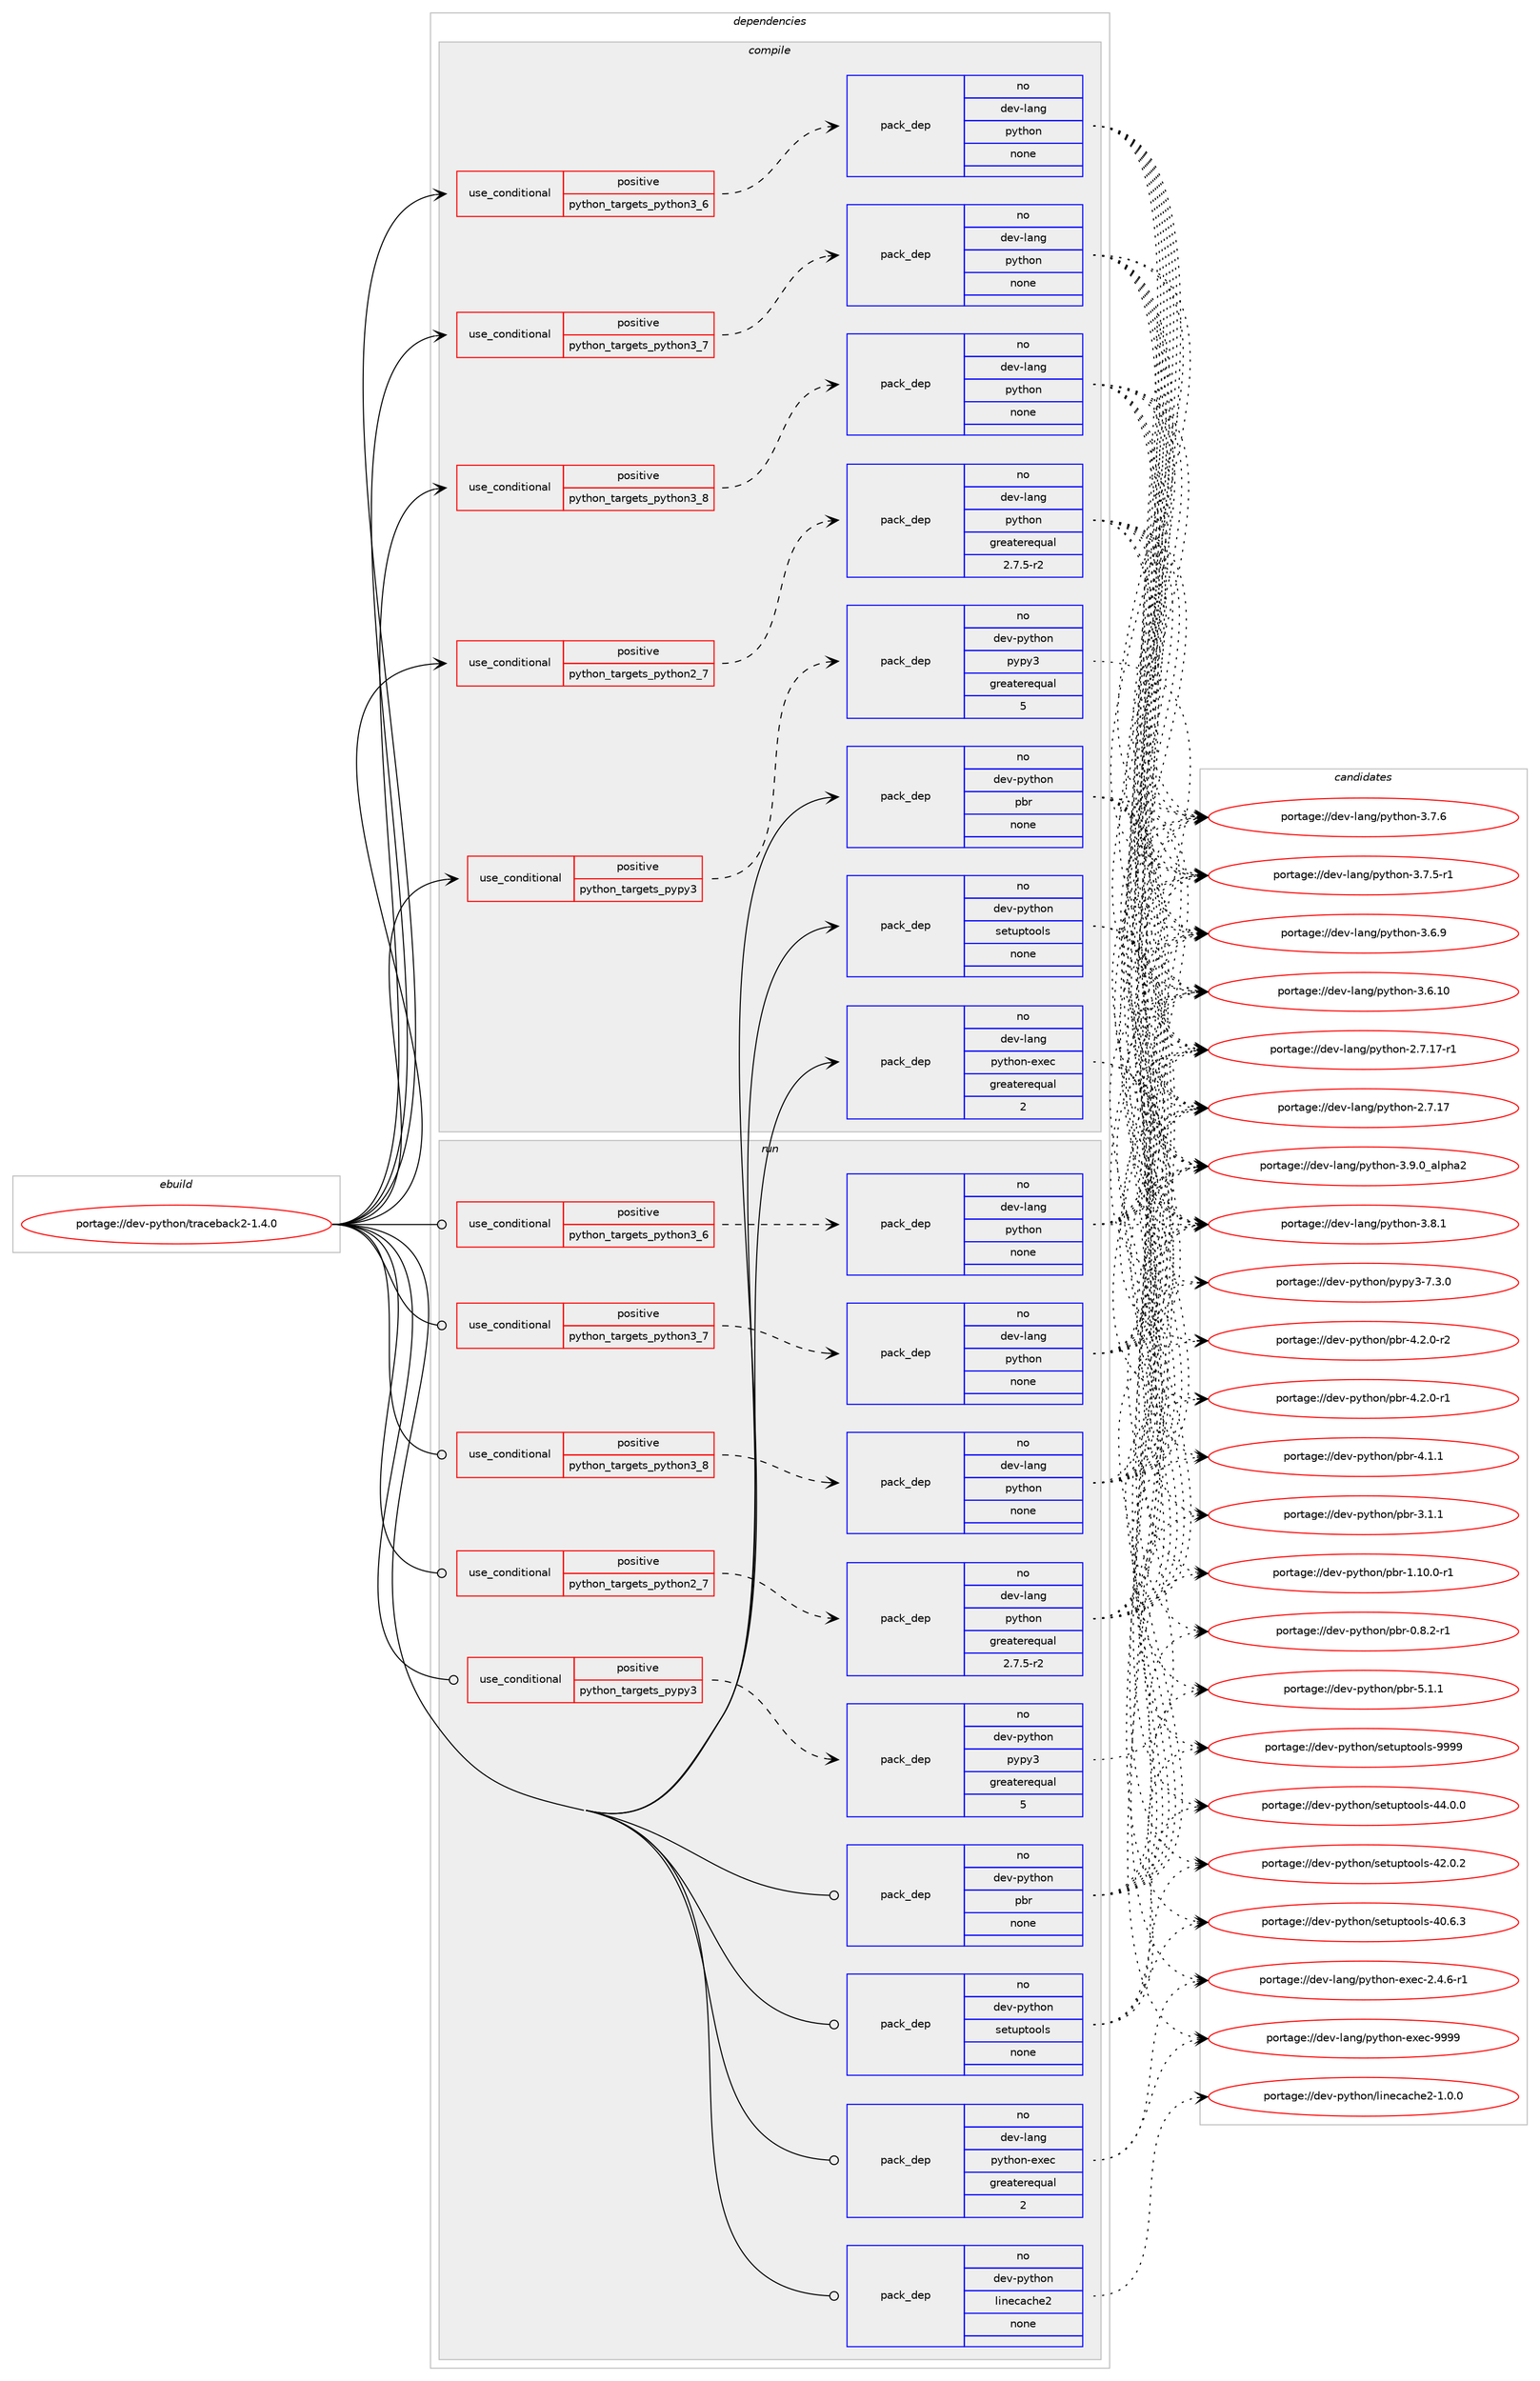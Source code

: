 digraph prolog {

# *************
# Graph options
# *************

newrank=true;
concentrate=true;
compound=true;
graph [rankdir=LR,fontname=Helvetica,fontsize=10,ranksep=1.5];#, ranksep=2.5, nodesep=0.2];
edge  [arrowhead=vee];
node  [fontname=Helvetica,fontsize=10];

# **********
# The ebuild
# **********

subgraph cluster_leftcol {
color=gray;
rank=same;
label=<<i>ebuild</i>>;
id [label="portage://dev-python/traceback2-1.4.0", color=red, width=4, href="../dev-python/traceback2-1.4.0.svg"];
}

# ****************
# The dependencies
# ****************

subgraph cluster_midcol {
color=gray;
label=<<i>dependencies</i>>;
subgraph cluster_compile {
fillcolor="#eeeeee";
style=filled;
label=<<i>compile</i>>;
subgraph cond104584 {
dependency421339 [label=<<TABLE BORDER="0" CELLBORDER="1" CELLSPACING="0" CELLPADDING="4"><TR><TD ROWSPAN="3" CELLPADDING="10">use_conditional</TD></TR><TR><TD>positive</TD></TR><TR><TD>python_targets_pypy3</TD></TR></TABLE>>, shape=none, color=red];
subgraph pack311858 {
dependency421340 [label=<<TABLE BORDER="0" CELLBORDER="1" CELLSPACING="0" CELLPADDING="4" WIDTH="220"><TR><TD ROWSPAN="6" CELLPADDING="30">pack_dep</TD></TR><TR><TD WIDTH="110">no</TD></TR><TR><TD>dev-python</TD></TR><TR><TD>pypy3</TD></TR><TR><TD>greaterequal</TD></TR><TR><TD>5</TD></TR></TABLE>>, shape=none, color=blue];
}
dependency421339:e -> dependency421340:w [weight=20,style="dashed",arrowhead="vee"];
}
id:e -> dependency421339:w [weight=20,style="solid",arrowhead="vee"];
subgraph cond104585 {
dependency421341 [label=<<TABLE BORDER="0" CELLBORDER="1" CELLSPACING="0" CELLPADDING="4"><TR><TD ROWSPAN="3" CELLPADDING="10">use_conditional</TD></TR><TR><TD>positive</TD></TR><TR><TD>python_targets_python2_7</TD></TR></TABLE>>, shape=none, color=red];
subgraph pack311859 {
dependency421342 [label=<<TABLE BORDER="0" CELLBORDER="1" CELLSPACING="0" CELLPADDING="4" WIDTH="220"><TR><TD ROWSPAN="6" CELLPADDING="30">pack_dep</TD></TR><TR><TD WIDTH="110">no</TD></TR><TR><TD>dev-lang</TD></TR><TR><TD>python</TD></TR><TR><TD>greaterequal</TD></TR><TR><TD>2.7.5-r2</TD></TR></TABLE>>, shape=none, color=blue];
}
dependency421341:e -> dependency421342:w [weight=20,style="dashed",arrowhead="vee"];
}
id:e -> dependency421341:w [weight=20,style="solid",arrowhead="vee"];
subgraph cond104586 {
dependency421343 [label=<<TABLE BORDER="0" CELLBORDER="1" CELLSPACING="0" CELLPADDING="4"><TR><TD ROWSPAN="3" CELLPADDING="10">use_conditional</TD></TR><TR><TD>positive</TD></TR><TR><TD>python_targets_python3_6</TD></TR></TABLE>>, shape=none, color=red];
subgraph pack311860 {
dependency421344 [label=<<TABLE BORDER="0" CELLBORDER="1" CELLSPACING="0" CELLPADDING="4" WIDTH="220"><TR><TD ROWSPAN="6" CELLPADDING="30">pack_dep</TD></TR><TR><TD WIDTH="110">no</TD></TR><TR><TD>dev-lang</TD></TR><TR><TD>python</TD></TR><TR><TD>none</TD></TR><TR><TD></TD></TR></TABLE>>, shape=none, color=blue];
}
dependency421343:e -> dependency421344:w [weight=20,style="dashed",arrowhead="vee"];
}
id:e -> dependency421343:w [weight=20,style="solid",arrowhead="vee"];
subgraph cond104587 {
dependency421345 [label=<<TABLE BORDER="0" CELLBORDER="1" CELLSPACING="0" CELLPADDING="4"><TR><TD ROWSPAN="3" CELLPADDING="10">use_conditional</TD></TR><TR><TD>positive</TD></TR><TR><TD>python_targets_python3_7</TD></TR></TABLE>>, shape=none, color=red];
subgraph pack311861 {
dependency421346 [label=<<TABLE BORDER="0" CELLBORDER="1" CELLSPACING="0" CELLPADDING="4" WIDTH="220"><TR><TD ROWSPAN="6" CELLPADDING="30">pack_dep</TD></TR><TR><TD WIDTH="110">no</TD></TR><TR><TD>dev-lang</TD></TR><TR><TD>python</TD></TR><TR><TD>none</TD></TR><TR><TD></TD></TR></TABLE>>, shape=none, color=blue];
}
dependency421345:e -> dependency421346:w [weight=20,style="dashed",arrowhead="vee"];
}
id:e -> dependency421345:w [weight=20,style="solid",arrowhead="vee"];
subgraph cond104588 {
dependency421347 [label=<<TABLE BORDER="0" CELLBORDER="1" CELLSPACING="0" CELLPADDING="4"><TR><TD ROWSPAN="3" CELLPADDING="10">use_conditional</TD></TR><TR><TD>positive</TD></TR><TR><TD>python_targets_python3_8</TD></TR></TABLE>>, shape=none, color=red];
subgraph pack311862 {
dependency421348 [label=<<TABLE BORDER="0" CELLBORDER="1" CELLSPACING="0" CELLPADDING="4" WIDTH="220"><TR><TD ROWSPAN="6" CELLPADDING="30">pack_dep</TD></TR><TR><TD WIDTH="110">no</TD></TR><TR><TD>dev-lang</TD></TR><TR><TD>python</TD></TR><TR><TD>none</TD></TR><TR><TD></TD></TR></TABLE>>, shape=none, color=blue];
}
dependency421347:e -> dependency421348:w [weight=20,style="dashed",arrowhead="vee"];
}
id:e -> dependency421347:w [weight=20,style="solid",arrowhead="vee"];
subgraph pack311863 {
dependency421349 [label=<<TABLE BORDER="0" CELLBORDER="1" CELLSPACING="0" CELLPADDING="4" WIDTH="220"><TR><TD ROWSPAN="6" CELLPADDING="30">pack_dep</TD></TR><TR><TD WIDTH="110">no</TD></TR><TR><TD>dev-lang</TD></TR><TR><TD>python-exec</TD></TR><TR><TD>greaterequal</TD></TR><TR><TD>2</TD></TR></TABLE>>, shape=none, color=blue];
}
id:e -> dependency421349:w [weight=20,style="solid",arrowhead="vee"];
subgraph pack311864 {
dependency421350 [label=<<TABLE BORDER="0" CELLBORDER="1" CELLSPACING="0" CELLPADDING="4" WIDTH="220"><TR><TD ROWSPAN="6" CELLPADDING="30">pack_dep</TD></TR><TR><TD WIDTH="110">no</TD></TR><TR><TD>dev-python</TD></TR><TR><TD>pbr</TD></TR><TR><TD>none</TD></TR><TR><TD></TD></TR></TABLE>>, shape=none, color=blue];
}
id:e -> dependency421350:w [weight=20,style="solid",arrowhead="vee"];
subgraph pack311865 {
dependency421351 [label=<<TABLE BORDER="0" CELLBORDER="1" CELLSPACING="0" CELLPADDING="4" WIDTH="220"><TR><TD ROWSPAN="6" CELLPADDING="30">pack_dep</TD></TR><TR><TD WIDTH="110">no</TD></TR><TR><TD>dev-python</TD></TR><TR><TD>setuptools</TD></TR><TR><TD>none</TD></TR><TR><TD></TD></TR></TABLE>>, shape=none, color=blue];
}
id:e -> dependency421351:w [weight=20,style="solid",arrowhead="vee"];
}
subgraph cluster_compileandrun {
fillcolor="#eeeeee";
style=filled;
label=<<i>compile and run</i>>;
}
subgraph cluster_run {
fillcolor="#eeeeee";
style=filled;
label=<<i>run</i>>;
subgraph cond104589 {
dependency421352 [label=<<TABLE BORDER="0" CELLBORDER="1" CELLSPACING="0" CELLPADDING="4"><TR><TD ROWSPAN="3" CELLPADDING="10">use_conditional</TD></TR><TR><TD>positive</TD></TR><TR><TD>python_targets_pypy3</TD></TR></TABLE>>, shape=none, color=red];
subgraph pack311866 {
dependency421353 [label=<<TABLE BORDER="0" CELLBORDER="1" CELLSPACING="0" CELLPADDING="4" WIDTH="220"><TR><TD ROWSPAN="6" CELLPADDING="30">pack_dep</TD></TR><TR><TD WIDTH="110">no</TD></TR><TR><TD>dev-python</TD></TR><TR><TD>pypy3</TD></TR><TR><TD>greaterequal</TD></TR><TR><TD>5</TD></TR></TABLE>>, shape=none, color=blue];
}
dependency421352:e -> dependency421353:w [weight=20,style="dashed",arrowhead="vee"];
}
id:e -> dependency421352:w [weight=20,style="solid",arrowhead="odot"];
subgraph cond104590 {
dependency421354 [label=<<TABLE BORDER="0" CELLBORDER="1" CELLSPACING="0" CELLPADDING="4"><TR><TD ROWSPAN="3" CELLPADDING="10">use_conditional</TD></TR><TR><TD>positive</TD></TR><TR><TD>python_targets_python2_7</TD></TR></TABLE>>, shape=none, color=red];
subgraph pack311867 {
dependency421355 [label=<<TABLE BORDER="0" CELLBORDER="1" CELLSPACING="0" CELLPADDING="4" WIDTH="220"><TR><TD ROWSPAN="6" CELLPADDING="30">pack_dep</TD></TR><TR><TD WIDTH="110">no</TD></TR><TR><TD>dev-lang</TD></TR><TR><TD>python</TD></TR><TR><TD>greaterequal</TD></TR><TR><TD>2.7.5-r2</TD></TR></TABLE>>, shape=none, color=blue];
}
dependency421354:e -> dependency421355:w [weight=20,style="dashed",arrowhead="vee"];
}
id:e -> dependency421354:w [weight=20,style="solid",arrowhead="odot"];
subgraph cond104591 {
dependency421356 [label=<<TABLE BORDER="0" CELLBORDER="1" CELLSPACING="0" CELLPADDING="4"><TR><TD ROWSPAN="3" CELLPADDING="10">use_conditional</TD></TR><TR><TD>positive</TD></TR><TR><TD>python_targets_python3_6</TD></TR></TABLE>>, shape=none, color=red];
subgraph pack311868 {
dependency421357 [label=<<TABLE BORDER="0" CELLBORDER="1" CELLSPACING="0" CELLPADDING="4" WIDTH="220"><TR><TD ROWSPAN="6" CELLPADDING="30">pack_dep</TD></TR><TR><TD WIDTH="110">no</TD></TR><TR><TD>dev-lang</TD></TR><TR><TD>python</TD></TR><TR><TD>none</TD></TR><TR><TD></TD></TR></TABLE>>, shape=none, color=blue];
}
dependency421356:e -> dependency421357:w [weight=20,style="dashed",arrowhead="vee"];
}
id:e -> dependency421356:w [weight=20,style="solid",arrowhead="odot"];
subgraph cond104592 {
dependency421358 [label=<<TABLE BORDER="0" CELLBORDER="1" CELLSPACING="0" CELLPADDING="4"><TR><TD ROWSPAN="3" CELLPADDING="10">use_conditional</TD></TR><TR><TD>positive</TD></TR><TR><TD>python_targets_python3_7</TD></TR></TABLE>>, shape=none, color=red];
subgraph pack311869 {
dependency421359 [label=<<TABLE BORDER="0" CELLBORDER="1" CELLSPACING="0" CELLPADDING="4" WIDTH="220"><TR><TD ROWSPAN="6" CELLPADDING="30">pack_dep</TD></TR><TR><TD WIDTH="110">no</TD></TR><TR><TD>dev-lang</TD></TR><TR><TD>python</TD></TR><TR><TD>none</TD></TR><TR><TD></TD></TR></TABLE>>, shape=none, color=blue];
}
dependency421358:e -> dependency421359:w [weight=20,style="dashed",arrowhead="vee"];
}
id:e -> dependency421358:w [weight=20,style="solid",arrowhead="odot"];
subgraph cond104593 {
dependency421360 [label=<<TABLE BORDER="0" CELLBORDER="1" CELLSPACING="0" CELLPADDING="4"><TR><TD ROWSPAN="3" CELLPADDING="10">use_conditional</TD></TR><TR><TD>positive</TD></TR><TR><TD>python_targets_python3_8</TD></TR></TABLE>>, shape=none, color=red];
subgraph pack311870 {
dependency421361 [label=<<TABLE BORDER="0" CELLBORDER="1" CELLSPACING="0" CELLPADDING="4" WIDTH="220"><TR><TD ROWSPAN="6" CELLPADDING="30">pack_dep</TD></TR><TR><TD WIDTH="110">no</TD></TR><TR><TD>dev-lang</TD></TR><TR><TD>python</TD></TR><TR><TD>none</TD></TR><TR><TD></TD></TR></TABLE>>, shape=none, color=blue];
}
dependency421360:e -> dependency421361:w [weight=20,style="dashed",arrowhead="vee"];
}
id:e -> dependency421360:w [weight=20,style="solid",arrowhead="odot"];
subgraph pack311871 {
dependency421362 [label=<<TABLE BORDER="0" CELLBORDER="1" CELLSPACING="0" CELLPADDING="4" WIDTH="220"><TR><TD ROWSPAN="6" CELLPADDING="30">pack_dep</TD></TR><TR><TD WIDTH="110">no</TD></TR><TR><TD>dev-lang</TD></TR><TR><TD>python-exec</TD></TR><TR><TD>greaterequal</TD></TR><TR><TD>2</TD></TR></TABLE>>, shape=none, color=blue];
}
id:e -> dependency421362:w [weight=20,style="solid",arrowhead="odot"];
subgraph pack311872 {
dependency421363 [label=<<TABLE BORDER="0" CELLBORDER="1" CELLSPACING="0" CELLPADDING="4" WIDTH="220"><TR><TD ROWSPAN="6" CELLPADDING="30">pack_dep</TD></TR><TR><TD WIDTH="110">no</TD></TR><TR><TD>dev-python</TD></TR><TR><TD>linecache2</TD></TR><TR><TD>none</TD></TR><TR><TD></TD></TR></TABLE>>, shape=none, color=blue];
}
id:e -> dependency421363:w [weight=20,style="solid",arrowhead="odot"];
subgraph pack311873 {
dependency421364 [label=<<TABLE BORDER="0" CELLBORDER="1" CELLSPACING="0" CELLPADDING="4" WIDTH="220"><TR><TD ROWSPAN="6" CELLPADDING="30">pack_dep</TD></TR><TR><TD WIDTH="110">no</TD></TR><TR><TD>dev-python</TD></TR><TR><TD>pbr</TD></TR><TR><TD>none</TD></TR><TR><TD></TD></TR></TABLE>>, shape=none, color=blue];
}
id:e -> dependency421364:w [weight=20,style="solid",arrowhead="odot"];
subgraph pack311874 {
dependency421365 [label=<<TABLE BORDER="0" CELLBORDER="1" CELLSPACING="0" CELLPADDING="4" WIDTH="220"><TR><TD ROWSPAN="6" CELLPADDING="30">pack_dep</TD></TR><TR><TD WIDTH="110">no</TD></TR><TR><TD>dev-python</TD></TR><TR><TD>setuptools</TD></TR><TR><TD>none</TD></TR><TR><TD></TD></TR></TABLE>>, shape=none, color=blue];
}
id:e -> dependency421365:w [weight=20,style="solid",arrowhead="odot"];
}
}

# **************
# The candidates
# **************

subgraph cluster_choices {
rank=same;
color=gray;
label=<<i>candidates</i>>;

subgraph choice311858 {
color=black;
nodesep=1;
choice100101118451121211161041111104711212111212151455546514648 [label="portage://dev-python/pypy3-7.3.0", color=red, width=4,href="../dev-python/pypy3-7.3.0.svg"];
dependency421340:e -> choice100101118451121211161041111104711212111212151455546514648:w [style=dotted,weight="100"];
}
subgraph choice311859 {
color=black;
nodesep=1;
choice10010111845108971101034711212111610411111045514657464895971081121049750 [label="portage://dev-lang/python-3.9.0_alpha2", color=red, width=4,href="../dev-lang/python-3.9.0_alpha2.svg"];
choice100101118451089711010347112121116104111110455146564649 [label="portage://dev-lang/python-3.8.1", color=red, width=4,href="../dev-lang/python-3.8.1.svg"];
choice100101118451089711010347112121116104111110455146554654 [label="portage://dev-lang/python-3.7.6", color=red, width=4,href="../dev-lang/python-3.7.6.svg"];
choice1001011184510897110103471121211161041111104551465546534511449 [label="portage://dev-lang/python-3.7.5-r1", color=red, width=4,href="../dev-lang/python-3.7.5-r1.svg"];
choice100101118451089711010347112121116104111110455146544657 [label="portage://dev-lang/python-3.6.9", color=red, width=4,href="../dev-lang/python-3.6.9.svg"];
choice10010111845108971101034711212111610411111045514654464948 [label="portage://dev-lang/python-3.6.10", color=red, width=4,href="../dev-lang/python-3.6.10.svg"];
choice100101118451089711010347112121116104111110455046554649554511449 [label="portage://dev-lang/python-2.7.17-r1", color=red, width=4,href="../dev-lang/python-2.7.17-r1.svg"];
choice10010111845108971101034711212111610411111045504655464955 [label="portage://dev-lang/python-2.7.17", color=red, width=4,href="../dev-lang/python-2.7.17.svg"];
dependency421342:e -> choice10010111845108971101034711212111610411111045514657464895971081121049750:w [style=dotted,weight="100"];
dependency421342:e -> choice100101118451089711010347112121116104111110455146564649:w [style=dotted,weight="100"];
dependency421342:e -> choice100101118451089711010347112121116104111110455146554654:w [style=dotted,weight="100"];
dependency421342:e -> choice1001011184510897110103471121211161041111104551465546534511449:w [style=dotted,weight="100"];
dependency421342:e -> choice100101118451089711010347112121116104111110455146544657:w [style=dotted,weight="100"];
dependency421342:e -> choice10010111845108971101034711212111610411111045514654464948:w [style=dotted,weight="100"];
dependency421342:e -> choice100101118451089711010347112121116104111110455046554649554511449:w [style=dotted,weight="100"];
dependency421342:e -> choice10010111845108971101034711212111610411111045504655464955:w [style=dotted,weight="100"];
}
subgraph choice311860 {
color=black;
nodesep=1;
choice10010111845108971101034711212111610411111045514657464895971081121049750 [label="portage://dev-lang/python-3.9.0_alpha2", color=red, width=4,href="../dev-lang/python-3.9.0_alpha2.svg"];
choice100101118451089711010347112121116104111110455146564649 [label="portage://dev-lang/python-3.8.1", color=red, width=4,href="../dev-lang/python-3.8.1.svg"];
choice100101118451089711010347112121116104111110455146554654 [label="portage://dev-lang/python-3.7.6", color=red, width=4,href="../dev-lang/python-3.7.6.svg"];
choice1001011184510897110103471121211161041111104551465546534511449 [label="portage://dev-lang/python-3.7.5-r1", color=red, width=4,href="../dev-lang/python-3.7.5-r1.svg"];
choice100101118451089711010347112121116104111110455146544657 [label="portage://dev-lang/python-3.6.9", color=red, width=4,href="../dev-lang/python-3.6.9.svg"];
choice10010111845108971101034711212111610411111045514654464948 [label="portage://dev-lang/python-3.6.10", color=red, width=4,href="../dev-lang/python-3.6.10.svg"];
choice100101118451089711010347112121116104111110455046554649554511449 [label="portage://dev-lang/python-2.7.17-r1", color=red, width=4,href="../dev-lang/python-2.7.17-r1.svg"];
choice10010111845108971101034711212111610411111045504655464955 [label="portage://dev-lang/python-2.7.17", color=red, width=4,href="../dev-lang/python-2.7.17.svg"];
dependency421344:e -> choice10010111845108971101034711212111610411111045514657464895971081121049750:w [style=dotted,weight="100"];
dependency421344:e -> choice100101118451089711010347112121116104111110455146564649:w [style=dotted,weight="100"];
dependency421344:e -> choice100101118451089711010347112121116104111110455146554654:w [style=dotted,weight="100"];
dependency421344:e -> choice1001011184510897110103471121211161041111104551465546534511449:w [style=dotted,weight="100"];
dependency421344:e -> choice100101118451089711010347112121116104111110455146544657:w [style=dotted,weight="100"];
dependency421344:e -> choice10010111845108971101034711212111610411111045514654464948:w [style=dotted,weight="100"];
dependency421344:e -> choice100101118451089711010347112121116104111110455046554649554511449:w [style=dotted,weight="100"];
dependency421344:e -> choice10010111845108971101034711212111610411111045504655464955:w [style=dotted,weight="100"];
}
subgraph choice311861 {
color=black;
nodesep=1;
choice10010111845108971101034711212111610411111045514657464895971081121049750 [label="portage://dev-lang/python-3.9.0_alpha2", color=red, width=4,href="../dev-lang/python-3.9.0_alpha2.svg"];
choice100101118451089711010347112121116104111110455146564649 [label="portage://dev-lang/python-3.8.1", color=red, width=4,href="../dev-lang/python-3.8.1.svg"];
choice100101118451089711010347112121116104111110455146554654 [label="portage://dev-lang/python-3.7.6", color=red, width=4,href="../dev-lang/python-3.7.6.svg"];
choice1001011184510897110103471121211161041111104551465546534511449 [label="portage://dev-lang/python-3.7.5-r1", color=red, width=4,href="../dev-lang/python-3.7.5-r1.svg"];
choice100101118451089711010347112121116104111110455146544657 [label="portage://dev-lang/python-3.6.9", color=red, width=4,href="../dev-lang/python-3.6.9.svg"];
choice10010111845108971101034711212111610411111045514654464948 [label="portage://dev-lang/python-3.6.10", color=red, width=4,href="../dev-lang/python-3.6.10.svg"];
choice100101118451089711010347112121116104111110455046554649554511449 [label="portage://dev-lang/python-2.7.17-r1", color=red, width=4,href="../dev-lang/python-2.7.17-r1.svg"];
choice10010111845108971101034711212111610411111045504655464955 [label="portage://dev-lang/python-2.7.17", color=red, width=4,href="../dev-lang/python-2.7.17.svg"];
dependency421346:e -> choice10010111845108971101034711212111610411111045514657464895971081121049750:w [style=dotted,weight="100"];
dependency421346:e -> choice100101118451089711010347112121116104111110455146564649:w [style=dotted,weight="100"];
dependency421346:e -> choice100101118451089711010347112121116104111110455146554654:w [style=dotted,weight="100"];
dependency421346:e -> choice1001011184510897110103471121211161041111104551465546534511449:w [style=dotted,weight="100"];
dependency421346:e -> choice100101118451089711010347112121116104111110455146544657:w [style=dotted,weight="100"];
dependency421346:e -> choice10010111845108971101034711212111610411111045514654464948:w [style=dotted,weight="100"];
dependency421346:e -> choice100101118451089711010347112121116104111110455046554649554511449:w [style=dotted,weight="100"];
dependency421346:e -> choice10010111845108971101034711212111610411111045504655464955:w [style=dotted,weight="100"];
}
subgraph choice311862 {
color=black;
nodesep=1;
choice10010111845108971101034711212111610411111045514657464895971081121049750 [label="portage://dev-lang/python-3.9.0_alpha2", color=red, width=4,href="../dev-lang/python-3.9.0_alpha2.svg"];
choice100101118451089711010347112121116104111110455146564649 [label="portage://dev-lang/python-3.8.1", color=red, width=4,href="../dev-lang/python-3.8.1.svg"];
choice100101118451089711010347112121116104111110455146554654 [label="portage://dev-lang/python-3.7.6", color=red, width=4,href="../dev-lang/python-3.7.6.svg"];
choice1001011184510897110103471121211161041111104551465546534511449 [label="portage://dev-lang/python-3.7.5-r1", color=red, width=4,href="../dev-lang/python-3.7.5-r1.svg"];
choice100101118451089711010347112121116104111110455146544657 [label="portage://dev-lang/python-3.6.9", color=red, width=4,href="../dev-lang/python-3.6.9.svg"];
choice10010111845108971101034711212111610411111045514654464948 [label="portage://dev-lang/python-3.6.10", color=red, width=4,href="../dev-lang/python-3.6.10.svg"];
choice100101118451089711010347112121116104111110455046554649554511449 [label="portage://dev-lang/python-2.7.17-r1", color=red, width=4,href="../dev-lang/python-2.7.17-r1.svg"];
choice10010111845108971101034711212111610411111045504655464955 [label="portage://dev-lang/python-2.7.17", color=red, width=4,href="../dev-lang/python-2.7.17.svg"];
dependency421348:e -> choice10010111845108971101034711212111610411111045514657464895971081121049750:w [style=dotted,weight="100"];
dependency421348:e -> choice100101118451089711010347112121116104111110455146564649:w [style=dotted,weight="100"];
dependency421348:e -> choice100101118451089711010347112121116104111110455146554654:w [style=dotted,weight="100"];
dependency421348:e -> choice1001011184510897110103471121211161041111104551465546534511449:w [style=dotted,weight="100"];
dependency421348:e -> choice100101118451089711010347112121116104111110455146544657:w [style=dotted,weight="100"];
dependency421348:e -> choice10010111845108971101034711212111610411111045514654464948:w [style=dotted,weight="100"];
dependency421348:e -> choice100101118451089711010347112121116104111110455046554649554511449:w [style=dotted,weight="100"];
dependency421348:e -> choice10010111845108971101034711212111610411111045504655464955:w [style=dotted,weight="100"];
}
subgraph choice311863 {
color=black;
nodesep=1;
choice10010111845108971101034711212111610411111045101120101994557575757 [label="portage://dev-lang/python-exec-9999", color=red, width=4,href="../dev-lang/python-exec-9999.svg"];
choice10010111845108971101034711212111610411111045101120101994550465246544511449 [label="portage://dev-lang/python-exec-2.4.6-r1", color=red, width=4,href="../dev-lang/python-exec-2.4.6-r1.svg"];
dependency421349:e -> choice10010111845108971101034711212111610411111045101120101994557575757:w [style=dotted,weight="100"];
dependency421349:e -> choice10010111845108971101034711212111610411111045101120101994550465246544511449:w [style=dotted,weight="100"];
}
subgraph choice311864 {
color=black;
nodesep=1;
choice100101118451121211161041111104711298114455346494649 [label="portage://dev-python/pbr-5.1.1", color=red, width=4,href="../dev-python/pbr-5.1.1.svg"];
choice1001011184511212111610411111047112981144552465046484511450 [label="portage://dev-python/pbr-4.2.0-r2", color=red, width=4,href="../dev-python/pbr-4.2.0-r2.svg"];
choice1001011184511212111610411111047112981144552465046484511449 [label="portage://dev-python/pbr-4.2.0-r1", color=red, width=4,href="../dev-python/pbr-4.2.0-r1.svg"];
choice100101118451121211161041111104711298114455246494649 [label="portage://dev-python/pbr-4.1.1", color=red, width=4,href="../dev-python/pbr-4.1.1.svg"];
choice100101118451121211161041111104711298114455146494649 [label="portage://dev-python/pbr-3.1.1", color=red, width=4,href="../dev-python/pbr-3.1.1.svg"];
choice100101118451121211161041111104711298114454946494846484511449 [label="portage://dev-python/pbr-1.10.0-r1", color=red, width=4,href="../dev-python/pbr-1.10.0-r1.svg"];
choice1001011184511212111610411111047112981144548465646504511449 [label="portage://dev-python/pbr-0.8.2-r1", color=red, width=4,href="../dev-python/pbr-0.8.2-r1.svg"];
dependency421350:e -> choice100101118451121211161041111104711298114455346494649:w [style=dotted,weight="100"];
dependency421350:e -> choice1001011184511212111610411111047112981144552465046484511450:w [style=dotted,weight="100"];
dependency421350:e -> choice1001011184511212111610411111047112981144552465046484511449:w [style=dotted,weight="100"];
dependency421350:e -> choice100101118451121211161041111104711298114455246494649:w [style=dotted,weight="100"];
dependency421350:e -> choice100101118451121211161041111104711298114455146494649:w [style=dotted,weight="100"];
dependency421350:e -> choice100101118451121211161041111104711298114454946494846484511449:w [style=dotted,weight="100"];
dependency421350:e -> choice1001011184511212111610411111047112981144548465646504511449:w [style=dotted,weight="100"];
}
subgraph choice311865 {
color=black;
nodesep=1;
choice10010111845112121116104111110471151011161171121161111111081154557575757 [label="portage://dev-python/setuptools-9999", color=red, width=4,href="../dev-python/setuptools-9999.svg"];
choice100101118451121211161041111104711510111611711211611111110811545525246484648 [label="portage://dev-python/setuptools-44.0.0", color=red, width=4,href="../dev-python/setuptools-44.0.0.svg"];
choice100101118451121211161041111104711510111611711211611111110811545525046484650 [label="portage://dev-python/setuptools-42.0.2", color=red, width=4,href="../dev-python/setuptools-42.0.2.svg"];
choice100101118451121211161041111104711510111611711211611111110811545524846544651 [label="portage://dev-python/setuptools-40.6.3", color=red, width=4,href="../dev-python/setuptools-40.6.3.svg"];
dependency421351:e -> choice10010111845112121116104111110471151011161171121161111111081154557575757:w [style=dotted,weight="100"];
dependency421351:e -> choice100101118451121211161041111104711510111611711211611111110811545525246484648:w [style=dotted,weight="100"];
dependency421351:e -> choice100101118451121211161041111104711510111611711211611111110811545525046484650:w [style=dotted,weight="100"];
dependency421351:e -> choice100101118451121211161041111104711510111611711211611111110811545524846544651:w [style=dotted,weight="100"];
}
subgraph choice311866 {
color=black;
nodesep=1;
choice100101118451121211161041111104711212111212151455546514648 [label="portage://dev-python/pypy3-7.3.0", color=red, width=4,href="../dev-python/pypy3-7.3.0.svg"];
dependency421353:e -> choice100101118451121211161041111104711212111212151455546514648:w [style=dotted,weight="100"];
}
subgraph choice311867 {
color=black;
nodesep=1;
choice10010111845108971101034711212111610411111045514657464895971081121049750 [label="portage://dev-lang/python-3.9.0_alpha2", color=red, width=4,href="../dev-lang/python-3.9.0_alpha2.svg"];
choice100101118451089711010347112121116104111110455146564649 [label="portage://dev-lang/python-3.8.1", color=red, width=4,href="../dev-lang/python-3.8.1.svg"];
choice100101118451089711010347112121116104111110455146554654 [label="portage://dev-lang/python-3.7.6", color=red, width=4,href="../dev-lang/python-3.7.6.svg"];
choice1001011184510897110103471121211161041111104551465546534511449 [label="portage://dev-lang/python-3.7.5-r1", color=red, width=4,href="../dev-lang/python-3.7.5-r1.svg"];
choice100101118451089711010347112121116104111110455146544657 [label="portage://dev-lang/python-3.6.9", color=red, width=4,href="../dev-lang/python-3.6.9.svg"];
choice10010111845108971101034711212111610411111045514654464948 [label="portage://dev-lang/python-3.6.10", color=red, width=4,href="../dev-lang/python-3.6.10.svg"];
choice100101118451089711010347112121116104111110455046554649554511449 [label="portage://dev-lang/python-2.7.17-r1", color=red, width=4,href="../dev-lang/python-2.7.17-r1.svg"];
choice10010111845108971101034711212111610411111045504655464955 [label="portage://dev-lang/python-2.7.17", color=red, width=4,href="../dev-lang/python-2.7.17.svg"];
dependency421355:e -> choice10010111845108971101034711212111610411111045514657464895971081121049750:w [style=dotted,weight="100"];
dependency421355:e -> choice100101118451089711010347112121116104111110455146564649:w [style=dotted,weight="100"];
dependency421355:e -> choice100101118451089711010347112121116104111110455146554654:w [style=dotted,weight="100"];
dependency421355:e -> choice1001011184510897110103471121211161041111104551465546534511449:w [style=dotted,weight="100"];
dependency421355:e -> choice100101118451089711010347112121116104111110455146544657:w [style=dotted,weight="100"];
dependency421355:e -> choice10010111845108971101034711212111610411111045514654464948:w [style=dotted,weight="100"];
dependency421355:e -> choice100101118451089711010347112121116104111110455046554649554511449:w [style=dotted,weight="100"];
dependency421355:e -> choice10010111845108971101034711212111610411111045504655464955:w [style=dotted,weight="100"];
}
subgraph choice311868 {
color=black;
nodesep=1;
choice10010111845108971101034711212111610411111045514657464895971081121049750 [label="portage://dev-lang/python-3.9.0_alpha2", color=red, width=4,href="../dev-lang/python-3.9.0_alpha2.svg"];
choice100101118451089711010347112121116104111110455146564649 [label="portage://dev-lang/python-3.8.1", color=red, width=4,href="../dev-lang/python-3.8.1.svg"];
choice100101118451089711010347112121116104111110455146554654 [label="portage://dev-lang/python-3.7.6", color=red, width=4,href="../dev-lang/python-3.7.6.svg"];
choice1001011184510897110103471121211161041111104551465546534511449 [label="portage://dev-lang/python-3.7.5-r1", color=red, width=4,href="../dev-lang/python-3.7.5-r1.svg"];
choice100101118451089711010347112121116104111110455146544657 [label="portage://dev-lang/python-3.6.9", color=red, width=4,href="../dev-lang/python-3.6.9.svg"];
choice10010111845108971101034711212111610411111045514654464948 [label="portage://dev-lang/python-3.6.10", color=red, width=4,href="../dev-lang/python-3.6.10.svg"];
choice100101118451089711010347112121116104111110455046554649554511449 [label="portage://dev-lang/python-2.7.17-r1", color=red, width=4,href="../dev-lang/python-2.7.17-r1.svg"];
choice10010111845108971101034711212111610411111045504655464955 [label="portage://dev-lang/python-2.7.17", color=red, width=4,href="../dev-lang/python-2.7.17.svg"];
dependency421357:e -> choice10010111845108971101034711212111610411111045514657464895971081121049750:w [style=dotted,weight="100"];
dependency421357:e -> choice100101118451089711010347112121116104111110455146564649:w [style=dotted,weight="100"];
dependency421357:e -> choice100101118451089711010347112121116104111110455146554654:w [style=dotted,weight="100"];
dependency421357:e -> choice1001011184510897110103471121211161041111104551465546534511449:w [style=dotted,weight="100"];
dependency421357:e -> choice100101118451089711010347112121116104111110455146544657:w [style=dotted,weight="100"];
dependency421357:e -> choice10010111845108971101034711212111610411111045514654464948:w [style=dotted,weight="100"];
dependency421357:e -> choice100101118451089711010347112121116104111110455046554649554511449:w [style=dotted,weight="100"];
dependency421357:e -> choice10010111845108971101034711212111610411111045504655464955:w [style=dotted,weight="100"];
}
subgraph choice311869 {
color=black;
nodesep=1;
choice10010111845108971101034711212111610411111045514657464895971081121049750 [label="portage://dev-lang/python-3.9.0_alpha2", color=red, width=4,href="../dev-lang/python-3.9.0_alpha2.svg"];
choice100101118451089711010347112121116104111110455146564649 [label="portage://dev-lang/python-3.8.1", color=red, width=4,href="../dev-lang/python-3.8.1.svg"];
choice100101118451089711010347112121116104111110455146554654 [label="portage://dev-lang/python-3.7.6", color=red, width=4,href="../dev-lang/python-3.7.6.svg"];
choice1001011184510897110103471121211161041111104551465546534511449 [label="portage://dev-lang/python-3.7.5-r1", color=red, width=4,href="../dev-lang/python-3.7.5-r1.svg"];
choice100101118451089711010347112121116104111110455146544657 [label="portage://dev-lang/python-3.6.9", color=red, width=4,href="../dev-lang/python-3.6.9.svg"];
choice10010111845108971101034711212111610411111045514654464948 [label="portage://dev-lang/python-3.6.10", color=red, width=4,href="../dev-lang/python-3.6.10.svg"];
choice100101118451089711010347112121116104111110455046554649554511449 [label="portage://dev-lang/python-2.7.17-r1", color=red, width=4,href="../dev-lang/python-2.7.17-r1.svg"];
choice10010111845108971101034711212111610411111045504655464955 [label="portage://dev-lang/python-2.7.17", color=red, width=4,href="../dev-lang/python-2.7.17.svg"];
dependency421359:e -> choice10010111845108971101034711212111610411111045514657464895971081121049750:w [style=dotted,weight="100"];
dependency421359:e -> choice100101118451089711010347112121116104111110455146564649:w [style=dotted,weight="100"];
dependency421359:e -> choice100101118451089711010347112121116104111110455146554654:w [style=dotted,weight="100"];
dependency421359:e -> choice1001011184510897110103471121211161041111104551465546534511449:w [style=dotted,weight="100"];
dependency421359:e -> choice100101118451089711010347112121116104111110455146544657:w [style=dotted,weight="100"];
dependency421359:e -> choice10010111845108971101034711212111610411111045514654464948:w [style=dotted,weight="100"];
dependency421359:e -> choice100101118451089711010347112121116104111110455046554649554511449:w [style=dotted,weight="100"];
dependency421359:e -> choice10010111845108971101034711212111610411111045504655464955:w [style=dotted,weight="100"];
}
subgraph choice311870 {
color=black;
nodesep=1;
choice10010111845108971101034711212111610411111045514657464895971081121049750 [label="portage://dev-lang/python-3.9.0_alpha2", color=red, width=4,href="../dev-lang/python-3.9.0_alpha2.svg"];
choice100101118451089711010347112121116104111110455146564649 [label="portage://dev-lang/python-3.8.1", color=red, width=4,href="../dev-lang/python-3.8.1.svg"];
choice100101118451089711010347112121116104111110455146554654 [label="portage://dev-lang/python-3.7.6", color=red, width=4,href="../dev-lang/python-3.7.6.svg"];
choice1001011184510897110103471121211161041111104551465546534511449 [label="portage://dev-lang/python-3.7.5-r1", color=red, width=4,href="../dev-lang/python-3.7.5-r1.svg"];
choice100101118451089711010347112121116104111110455146544657 [label="portage://dev-lang/python-3.6.9", color=red, width=4,href="../dev-lang/python-3.6.9.svg"];
choice10010111845108971101034711212111610411111045514654464948 [label="portage://dev-lang/python-3.6.10", color=red, width=4,href="../dev-lang/python-3.6.10.svg"];
choice100101118451089711010347112121116104111110455046554649554511449 [label="portage://dev-lang/python-2.7.17-r1", color=red, width=4,href="../dev-lang/python-2.7.17-r1.svg"];
choice10010111845108971101034711212111610411111045504655464955 [label="portage://dev-lang/python-2.7.17", color=red, width=4,href="../dev-lang/python-2.7.17.svg"];
dependency421361:e -> choice10010111845108971101034711212111610411111045514657464895971081121049750:w [style=dotted,weight="100"];
dependency421361:e -> choice100101118451089711010347112121116104111110455146564649:w [style=dotted,weight="100"];
dependency421361:e -> choice100101118451089711010347112121116104111110455146554654:w [style=dotted,weight="100"];
dependency421361:e -> choice1001011184510897110103471121211161041111104551465546534511449:w [style=dotted,weight="100"];
dependency421361:e -> choice100101118451089711010347112121116104111110455146544657:w [style=dotted,weight="100"];
dependency421361:e -> choice10010111845108971101034711212111610411111045514654464948:w [style=dotted,weight="100"];
dependency421361:e -> choice100101118451089711010347112121116104111110455046554649554511449:w [style=dotted,weight="100"];
dependency421361:e -> choice10010111845108971101034711212111610411111045504655464955:w [style=dotted,weight="100"];
}
subgraph choice311871 {
color=black;
nodesep=1;
choice10010111845108971101034711212111610411111045101120101994557575757 [label="portage://dev-lang/python-exec-9999", color=red, width=4,href="../dev-lang/python-exec-9999.svg"];
choice10010111845108971101034711212111610411111045101120101994550465246544511449 [label="portage://dev-lang/python-exec-2.4.6-r1", color=red, width=4,href="../dev-lang/python-exec-2.4.6-r1.svg"];
dependency421362:e -> choice10010111845108971101034711212111610411111045101120101994557575757:w [style=dotted,weight="100"];
dependency421362:e -> choice10010111845108971101034711212111610411111045101120101994550465246544511449:w [style=dotted,weight="100"];
}
subgraph choice311872 {
color=black;
nodesep=1;
choice100101118451121211161041111104710810511010199979910410150454946484648 [label="portage://dev-python/linecache2-1.0.0", color=red, width=4,href="../dev-python/linecache2-1.0.0.svg"];
dependency421363:e -> choice100101118451121211161041111104710810511010199979910410150454946484648:w [style=dotted,weight="100"];
}
subgraph choice311873 {
color=black;
nodesep=1;
choice100101118451121211161041111104711298114455346494649 [label="portage://dev-python/pbr-5.1.1", color=red, width=4,href="../dev-python/pbr-5.1.1.svg"];
choice1001011184511212111610411111047112981144552465046484511450 [label="portage://dev-python/pbr-4.2.0-r2", color=red, width=4,href="../dev-python/pbr-4.2.0-r2.svg"];
choice1001011184511212111610411111047112981144552465046484511449 [label="portage://dev-python/pbr-4.2.0-r1", color=red, width=4,href="../dev-python/pbr-4.2.0-r1.svg"];
choice100101118451121211161041111104711298114455246494649 [label="portage://dev-python/pbr-4.1.1", color=red, width=4,href="../dev-python/pbr-4.1.1.svg"];
choice100101118451121211161041111104711298114455146494649 [label="portage://dev-python/pbr-3.1.1", color=red, width=4,href="../dev-python/pbr-3.1.1.svg"];
choice100101118451121211161041111104711298114454946494846484511449 [label="portage://dev-python/pbr-1.10.0-r1", color=red, width=4,href="../dev-python/pbr-1.10.0-r1.svg"];
choice1001011184511212111610411111047112981144548465646504511449 [label="portage://dev-python/pbr-0.8.2-r1", color=red, width=4,href="../dev-python/pbr-0.8.2-r1.svg"];
dependency421364:e -> choice100101118451121211161041111104711298114455346494649:w [style=dotted,weight="100"];
dependency421364:e -> choice1001011184511212111610411111047112981144552465046484511450:w [style=dotted,weight="100"];
dependency421364:e -> choice1001011184511212111610411111047112981144552465046484511449:w [style=dotted,weight="100"];
dependency421364:e -> choice100101118451121211161041111104711298114455246494649:w [style=dotted,weight="100"];
dependency421364:e -> choice100101118451121211161041111104711298114455146494649:w [style=dotted,weight="100"];
dependency421364:e -> choice100101118451121211161041111104711298114454946494846484511449:w [style=dotted,weight="100"];
dependency421364:e -> choice1001011184511212111610411111047112981144548465646504511449:w [style=dotted,weight="100"];
}
subgraph choice311874 {
color=black;
nodesep=1;
choice10010111845112121116104111110471151011161171121161111111081154557575757 [label="portage://dev-python/setuptools-9999", color=red, width=4,href="../dev-python/setuptools-9999.svg"];
choice100101118451121211161041111104711510111611711211611111110811545525246484648 [label="portage://dev-python/setuptools-44.0.0", color=red, width=4,href="../dev-python/setuptools-44.0.0.svg"];
choice100101118451121211161041111104711510111611711211611111110811545525046484650 [label="portage://dev-python/setuptools-42.0.2", color=red, width=4,href="../dev-python/setuptools-42.0.2.svg"];
choice100101118451121211161041111104711510111611711211611111110811545524846544651 [label="portage://dev-python/setuptools-40.6.3", color=red, width=4,href="../dev-python/setuptools-40.6.3.svg"];
dependency421365:e -> choice10010111845112121116104111110471151011161171121161111111081154557575757:w [style=dotted,weight="100"];
dependency421365:e -> choice100101118451121211161041111104711510111611711211611111110811545525246484648:w [style=dotted,weight="100"];
dependency421365:e -> choice100101118451121211161041111104711510111611711211611111110811545525046484650:w [style=dotted,weight="100"];
dependency421365:e -> choice100101118451121211161041111104711510111611711211611111110811545524846544651:w [style=dotted,weight="100"];
}
}

}
